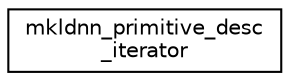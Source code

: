 digraph "Graphical Class Hierarchy"
{
  edge [fontname="Helvetica",fontsize="10",labelfontname="Helvetica",labelfontsize="10"];
  node [fontname="Helvetica",fontsize="10",shape=record];
  rankdir="LR";
  Node1 [label="mkldnn_primitive_desc\l_iterator",height=0.2,width=0.4,color="black", fillcolor="white", style="filled",URL="$structmkldnn__primitive__desc__iterator.html",tooltip="An opaque structure to describe a primitive descriptor iterator. "];
}
